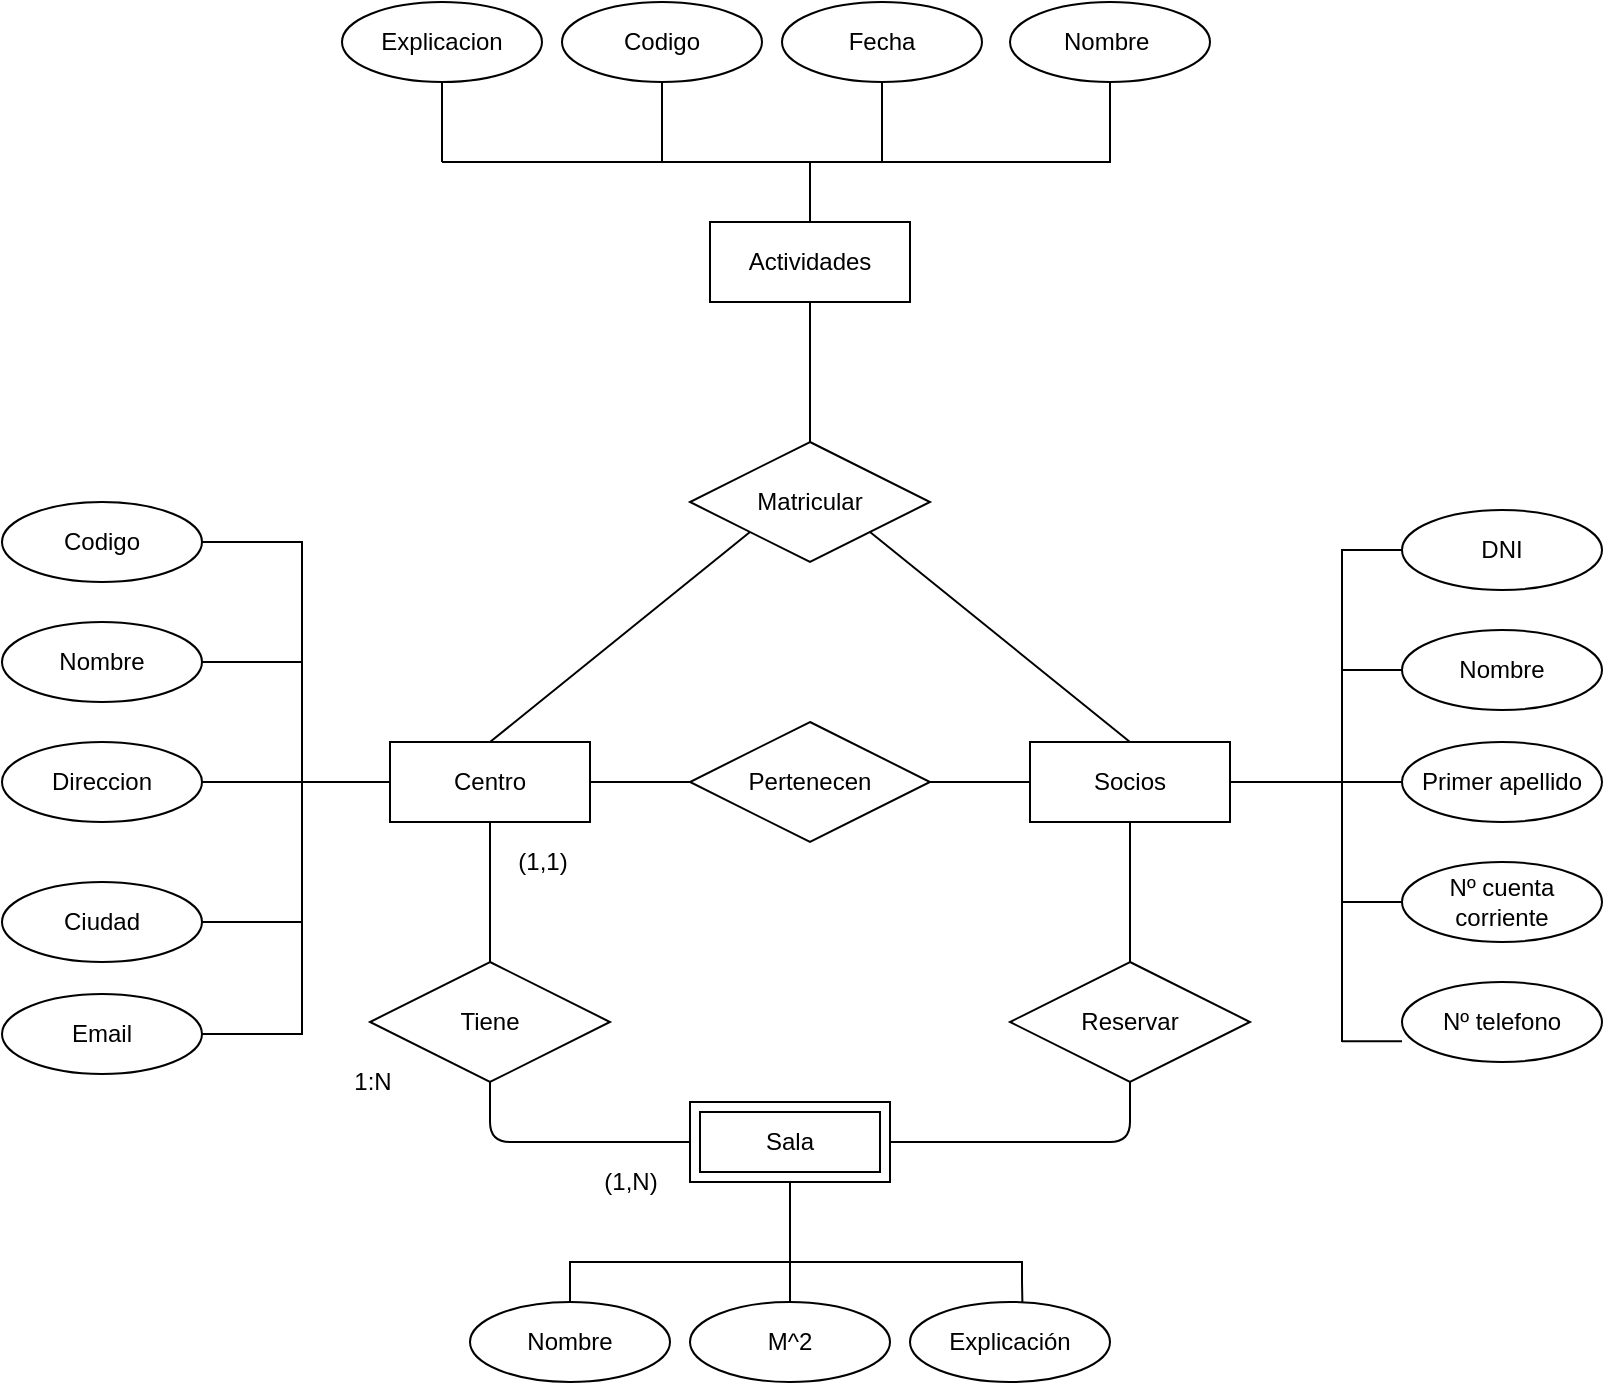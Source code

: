 <mxfile>
    <diagram id="uwDAyx2zGOLVcvEhgmtq" name="Página-1">
        <mxGraphModel dx="1223" dy="1817" grid="1" gridSize="10" guides="1" tooltips="1" connect="1" arrows="1" fold="1" page="1" pageScale="1" pageWidth="827" pageHeight="1169" math="0" shadow="0">
            <root>
                <mxCell id="0"/>
                <mxCell id="1" parent="0"/>
                <mxCell id="3" value="Actividades" style="whiteSpace=wrap;html=1;align=center;" vertex="1" parent="1">
                    <mxGeometry x="364" y="-970" width="100" height="40" as="geometry"/>
                </mxCell>
                <mxCell id="5" value="" style="endArrow=none;html=1;entryX=0.5;entryY=1;entryDx=0;entryDy=0;exitX=0.5;exitY=0;exitDx=0;exitDy=0;" edge="1" parent="1" source="12" target="3">
                    <mxGeometry relative="1" as="geometry">
                        <mxPoint x="414" y="-510" as="sourcePoint"/>
                        <mxPoint x="504" y="-400" as="targetPoint"/>
                    </mxGeometry>
                </mxCell>
                <mxCell id="6" value="Centro" style="whiteSpace=wrap;html=1;align=center;" vertex="1" parent="1">
                    <mxGeometry x="204" y="-710" width="100" height="40" as="geometry"/>
                </mxCell>
                <mxCell id="9" value="" style="endArrow=none;html=1;entryX=0;entryY=1;entryDx=0;entryDy=0;exitX=0.5;exitY=0;exitDx=0;exitDy=0;startArrow=none;startFill=0;" edge="1" parent="1" source="6" target="12">
                    <mxGeometry relative="1" as="geometry">
                        <mxPoint x="114" y="-500" as="sourcePoint"/>
                        <mxPoint x="274" y="-500" as="targetPoint"/>
                    </mxGeometry>
                </mxCell>
                <mxCell id="10" value="Socios" style="whiteSpace=wrap;html=1;align=center;" vertex="1" parent="1">
                    <mxGeometry x="524" y="-710" width="100" height="40" as="geometry"/>
                </mxCell>
                <mxCell id="11" value="" style="endArrow=none;html=1;entryX=0.5;entryY=0;entryDx=0;entryDy=0;exitX=1;exitY=1;exitDx=0;exitDy=0;" edge="1" parent="1" source="12" target="10">
                    <mxGeometry relative="1" as="geometry">
                        <mxPoint x="444" y="-465" as="sourcePoint"/>
                        <mxPoint x="504" y="-500" as="targetPoint"/>
                    </mxGeometry>
                </mxCell>
                <mxCell id="12" value="Matricular" style="shape=rhombus;perimeter=rhombusPerimeter;whiteSpace=wrap;html=1;align=center;" vertex="1" parent="1">
                    <mxGeometry x="354" y="-860" width="120" height="60" as="geometry"/>
                </mxCell>
                <mxCell id="14" value="Tiene" style="shape=rhombus;perimeter=rhombusPerimeter;whiteSpace=wrap;html=1;align=center;" vertex="1" parent="1">
                    <mxGeometry x="194" y="-600" width="120" height="60" as="geometry"/>
                </mxCell>
                <mxCell id="15" value="" style="endArrow=none;html=1;entryX=0.5;entryY=1;entryDx=0;entryDy=0;exitX=0.5;exitY=0;exitDx=0;exitDy=0;" edge="1" parent="1" source="14" target="6">
                    <mxGeometry relative="1" as="geometry">
                        <mxPoint x="344" y="-530" as="sourcePoint"/>
                        <mxPoint x="504" y="-530" as="targetPoint"/>
                    </mxGeometry>
                </mxCell>
                <mxCell id="19" value="Sala" style="shape=ext;margin=3;double=1;whiteSpace=wrap;html=1;align=center;" vertex="1" parent="1">
                    <mxGeometry x="354" y="-530" width="100" height="40" as="geometry"/>
                </mxCell>
                <mxCell id="20" value="Reservar" style="shape=rhombus;perimeter=rhombusPerimeter;whiteSpace=wrap;html=1;align=center;" vertex="1" parent="1">
                    <mxGeometry x="514" y="-600" width="120" height="60" as="geometry"/>
                </mxCell>
                <mxCell id="22" value="" style="endArrow=none;html=1;entryX=0.5;entryY=1;entryDx=0;entryDy=0;exitX=0.5;exitY=0;exitDx=0;exitDy=0;" edge="1" parent="1" source="20" target="10">
                    <mxGeometry relative="1" as="geometry">
                        <mxPoint x="344" y="-630" as="sourcePoint"/>
                        <mxPoint x="504" y="-630" as="targetPoint"/>
                    </mxGeometry>
                </mxCell>
                <mxCell id="26" style="edgeStyle=orthogonalEdgeStyle;orthogonalLoop=1;jettySize=auto;html=1;entryX=0;entryY=0.5;entryDx=0;entryDy=0;startArrow=none;startFill=0;endArrow=none;endFill=0;" edge="1" parent="1" source="24" target="10">
                    <mxGeometry relative="1" as="geometry"/>
                </mxCell>
                <mxCell id="27" style="edgeStyle=orthogonalEdgeStyle;orthogonalLoop=1;jettySize=auto;html=1;entryX=1;entryY=0.5;entryDx=0;entryDy=0;startArrow=none;startFill=0;endArrow=none;endFill=0;" edge="1" parent="1" source="24" target="6">
                    <mxGeometry relative="1" as="geometry"/>
                </mxCell>
                <mxCell id="24" value="Pertenecen" style="shape=rhombus;perimeter=rhombusPerimeter;whiteSpace=wrap;html=1;align=center;" vertex="1" parent="1">
                    <mxGeometry x="354" y="-720" width="120" height="60" as="geometry"/>
                </mxCell>
                <mxCell id="29" value="" style="endArrow=none;html=1;exitX=0.5;exitY=1;exitDx=0;exitDy=0;entryX=0;entryY=0.5;entryDx=0;entryDy=0;" edge="1" parent="1" source="14" target="19">
                    <mxGeometry relative="1" as="geometry">
                        <mxPoint x="180" y="-470" as="sourcePoint"/>
                        <mxPoint x="350" y="-510" as="targetPoint"/>
                        <Array as="points">
                            <mxPoint x="254" y="-510"/>
                        </Array>
                    </mxGeometry>
                </mxCell>
                <mxCell id="30" value="" style="endArrow=none;html=1;entryX=0.5;entryY=1;entryDx=0;entryDy=0;exitX=1;exitY=0.5;exitDx=0;exitDy=0;" edge="1" parent="1" source="19" target="20">
                    <mxGeometry relative="1" as="geometry">
                        <mxPoint x="494" y="-490" as="sourcePoint"/>
                        <mxPoint x="610" y="-530" as="targetPoint"/>
                        <Array as="points">
                            <mxPoint x="574" y="-510"/>
                        </Array>
                    </mxGeometry>
                </mxCell>
                <mxCell id="32" value="Nombre&amp;nbsp;" style="ellipse;whiteSpace=wrap;html=1;align=center;" vertex="1" parent="1">
                    <mxGeometry x="514" y="-1080" width="100" height="40" as="geometry"/>
                </mxCell>
                <mxCell id="33" value="Explicacion" style="ellipse;whiteSpace=wrap;html=1;align=center;" vertex="1" parent="1">
                    <mxGeometry x="180" y="-1080" width="100" height="40" as="geometry"/>
                </mxCell>
                <mxCell id="34" value="Fecha" style="ellipse;whiteSpace=wrap;html=1;align=center;" vertex="1" parent="1">
                    <mxGeometry x="400" y="-1080" width="100" height="40" as="geometry"/>
                </mxCell>
                <mxCell id="39" value="Nombre" style="ellipse;whiteSpace=wrap;html=1;align=center;" vertex="1" parent="1">
                    <mxGeometry x="10" y="-770" width="100" height="40" as="geometry"/>
                </mxCell>
                <mxCell id="40" value="Direccion" style="ellipse;whiteSpace=wrap;html=1;align=center;" vertex="1" parent="1">
                    <mxGeometry x="10" y="-710" width="100" height="40" as="geometry"/>
                </mxCell>
                <mxCell id="41" value="Ciudad" style="ellipse;whiteSpace=wrap;html=1;align=center;" vertex="1" parent="1">
                    <mxGeometry x="10" y="-640" width="100" height="40" as="geometry"/>
                </mxCell>
                <mxCell id="43" value="Codigo" style="ellipse;whiteSpace=wrap;html=1;align=center;" vertex="1" parent="1">
                    <mxGeometry x="290" y="-1080" width="100" height="40" as="geometry"/>
                </mxCell>
                <mxCell id="44" value="Codigo" style="ellipse;whiteSpace=wrap;html=1;align=center;" vertex="1" parent="1">
                    <mxGeometry x="10" y="-830" width="100" height="40" as="geometry"/>
                </mxCell>
                <mxCell id="45" value="Email" style="ellipse;whiteSpace=wrap;html=1;align=center;" vertex="1" parent="1">
                    <mxGeometry x="10" y="-584" width="100" height="40" as="geometry"/>
                </mxCell>
                <mxCell id="47" value="" style="endArrow=none;html=1;rounded=0;exitX=1;exitY=0.5;exitDx=0;exitDy=0;" edge="1" parent="1" source="39">
                    <mxGeometry relative="1" as="geometry">
                        <mxPoint x="350" y="-760" as="sourcePoint"/>
                        <mxPoint x="160" y="-750" as="targetPoint"/>
                    </mxGeometry>
                </mxCell>
                <mxCell id="49" value="" style="endArrow=none;html=1;rounded=0;exitX=1;exitY=0.5;exitDx=0;exitDy=0;entryX=0;entryY=0.5;entryDx=0;entryDy=0;" edge="1" parent="1" source="40" target="6">
                    <mxGeometry relative="1" as="geometry">
                        <mxPoint x="380" y="-640" as="sourcePoint"/>
                        <mxPoint x="190" y="-710" as="targetPoint"/>
                    </mxGeometry>
                </mxCell>
                <mxCell id="50" value="" style="endArrow=none;html=1;rounded=0;exitX=1;exitY=0.5;exitDx=0;exitDy=0;" edge="1" parent="1" source="41">
                    <mxGeometry relative="1" as="geometry">
                        <mxPoint x="380" y="-640" as="sourcePoint"/>
                        <mxPoint x="160" y="-690" as="targetPoint"/>
                        <Array as="points">
                            <mxPoint x="160" y="-620"/>
                        </Array>
                    </mxGeometry>
                </mxCell>
                <mxCell id="51" value="" style="endArrow=none;html=1;rounded=0;exitX=1;exitY=0.5;exitDx=0;exitDy=0;" edge="1" parent="1" source="45">
                    <mxGeometry relative="1" as="geometry">
                        <mxPoint x="380" y="-640" as="sourcePoint"/>
                        <mxPoint x="160" y="-690" as="targetPoint"/>
                        <Array as="points">
                            <mxPoint x="160" y="-564"/>
                        </Array>
                    </mxGeometry>
                </mxCell>
                <mxCell id="53" value="" style="endArrow=none;html=1;rounded=0;exitX=1;exitY=0.5;exitDx=0;exitDy=0;" edge="1" parent="1" source="44">
                    <mxGeometry relative="1" as="geometry">
                        <mxPoint x="210" y="-750" as="sourcePoint"/>
                        <mxPoint x="160" y="-690" as="targetPoint"/>
                        <Array as="points">
                            <mxPoint x="160" y="-810"/>
                        </Array>
                    </mxGeometry>
                </mxCell>
                <mxCell id="54" value="" style="endArrow=none;html=1;rounded=0;entryX=0.5;entryY=0;entryDx=0;entryDy=0;" edge="1" parent="1" target="3">
                    <mxGeometry relative="1" as="geometry">
                        <mxPoint x="414" y="-1000" as="sourcePoint"/>
                        <mxPoint x="380" y="-990" as="targetPoint"/>
                    </mxGeometry>
                </mxCell>
                <mxCell id="55" value="" style="endArrow=none;html=1;rounded=0;" edge="1" parent="1">
                    <mxGeometry relative="1" as="geometry">
                        <mxPoint x="230" y="-1000" as="sourcePoint"/>
                        <mxPoint x="560" y="-1000" as="targetPoint"/>
                    </mxGeometry>
                </mxCell>
                <mxCell id="56" value="" style="endArrow=none;html=1;rounded=0;entryX=0.5;entryY=1;entryDx=0;entryDy=0;" edge="1" parent="1" target="33">
                    <mxGeometry relative="1" as="geometry">
                        <mxPoint x="230" y="-1000" as="sourcePoint"/>
                        <mxPoint x="410" y="-1010" as="targetPoint"/>
                    </mxGeometry>
                </mxCell>
                <mxCell id="57" value="" style="endArrow=none;html=1;rounded=0;entryX=0.5;entryY=1;entryDx=0;entryDy=0;" edge="1" parent="1" target="43">
                    <mxGeometry relative="1" as="geometry">
                        <mxPoint x="340" y="-1000" as="sourcePoint"/>
                        <mxPoint x="410" y="-1010" as="targetPoint"/>
                    </mxGeometry>
                </mxCell>
                <mxCell id="58" value="" style="endArrow=none;html=1;rounded=0;entryX=0.5;entryY=1;entryDx=0;entryDy=0;" edge="1" parent="1" target="32">
                    <mxGeometry relative="1" as="geometry">
                        <mxPoint x="560" y="-1000" as="sourcePoint"/>
                        <mxPoint x="410" y="-1010" as="targetPoint"/>
                        <Array as="points">
                            <mxPoint x="564" y="-1000"/>
                            <mxPoint x="564" y="-1010"/>
                            <mxPoint x="564" y="-1020"/>
                        </Array>
                    </mxGeometry>
                </mxCell>
                <mxCell id="59" value="" style="endArrow=none;html=1;rounded=0;entryX=0.5;entryY=1;entryDx=0;entryDy=0;" edge="1" parent="1" target="34">
                    <mxGeometry relative="1" as="geometry">
                        <mxPoint x="450" y="-1000" as="sourcePoint"/>
                        <mxPoint x="430" y="-1020" as="targetPoint"/>
                    </mxGeometry>
                </mxCell>
                <mxCell id="60" value="(1,N)" style="text;html=1;align=center;verticalAlign=middle;resizable=0;points=[];autosize=1;strokeColor=none;" vertex="1" parent="1">
                    <mxGeometry x="304" y="-500" width="40" height="20" as="geometry"/>
                </mxCell>
                <mxCell id="61" value="(1,1)" style="text;html=1;align=center;verticalAlign=middle;resizable=0;points=[];autosize=1;strokeColor=none;" vertex="1" parent="1">
                    <mxGeometry x="260" y="-660" width="40" height="20" as="geometry"/>
                </mxCell>
                <mxCell id="63" value="1:N" style="text;html=1;align=center;verticalAlign=middle;resizable=0;points=[];autosize=1;strokeColor=none;" vertex="1" parent="1">
                    <mxGeometry x="180" y="-550" width="30" height="20" as="geometry"/>
                </mxCell>
                <mxCell id="64" value="Nombre" style="ellipse;whiteSpace=wrap;html=1;align=center;direction=east;" vertex="1" parent="1">
                    <mxGeometry x="710" y="-766" width="100" height="40" as="geometry"/>
                </mxCell>
                <mxCell id="65" value="Primer apellido" style="ellipse;whiteSpace=wrap;html=1;align=center;direction=east;" vertex="1" parent="1">
                    <mxGeometry x="710" y="-710" width="100" height="40" as="geometry"/>
                </mxCell>
                <mxCell id="66" value="Nº cuenta corriente" style="ellipse;whiteSpace=wrap;html=1;align=center;direction=east;" vertex="1" parent="1">
                    <mxGeometry x="710" y="-650" width="100" height="40" as="geometry"/>
                </mxCell>
                <mxCell id="67" value="DNI" style="ellipse;whiteSpace=wrap;html=1;align=center;direction=east;" vertex="1" parent="1">
                    <mxGeometry x="710" y="-826" width="100" height="40" as="geometry"/>
                </mxCell>
                <mxCell id="68" value="Nº telefono" style="ellipse;whiteSpace=wrap;html=1;align=center;direction=east;" vertex="1" parent="1">
                    <mxGeometry x="710" y="-590" width="100" height="40" as="geometry"/>
                </mxCell>
                <mxCell id="73" value="" style="endArrow=none;html=1;rounded=0;" edge="1" parent="1">
                    <mxGeometry relative="1" as="geometry">
                        <mxPoint x="680" y="-800" as="sourcePoint"/>
                        <mxPoint x="680" y="-560" as="targetPoint"/>
                    </mxGeometry>
                </mxCell>
                <mxCell id="74" value="" style="endArrow=none;html=1;rounded=0;entryX=0;entryY=0.5;entryDx=0;entryDy=0;" edge="1" parent="1" target="67">
                    <mxGeometry relative="1" as="geometry">
                        <mxPoint x="680" y="-800" as="sourcePoint"/>
                        <mxPoint x="700" y="-700" as="targetPoint"/>
                        <Array as="points">
                            <mxPoint x="680" y="-806"/>
                            <mxPoint x="690" y="-806"/>
                            <mxPoint x="700" y="-806"/>
                        </Array>
                    </mxGeometry>
                </mxCell>
                <mxCell id="75" value="" style="endArrow=none;html=1;rounded=0;entryX=0;entryY=0.5;entryDx=0;entryDy=0;" edge="1" parent="1" target="64">
                    <mxGeometry relative="1" as="geometry">
                        <mxPoint x="680" y="-746" as="sourcePoint"/>
                        <mxPoint x="690" y="-700" as="targetPoint"/>
                    </mxGeometry>
                </mxCell>
                <mxCell id="76" value="" style="endArrow=none;html=1;rounded=0;entryX=0;entryY=0.5;entryDx=0;entryDy=0;" edge="1" parent="1" target="65">
                    <mxGeometry relative="1" as="geometry">
                        <mxPoint x="680" y="-690" as="sourcePoint"/>
                        <mxPoint x="690" y="-640" as="targetPoint"/>
                    </mxGeometry>
                </mxCell>
                <mxCell id="86" value="" style="endArrow=none;html=1;rounded=0;entryX=0;entryY=0.5;entryDx=0;entryDy=0;" edge="1" parent="1" target="66">
                    <mxGeometry relative="1" as="geometry">
                        <mxPoint x="680" y="-630" as="sourcePoint"/>
                        <mxPoint x="720" y="-676" as="targetPoint"/>
                    </mxGeometry>
                </mxCell>
                <mxCell id="87" value="" style="endArrow=none;html=1;rounded=0;entryX=0;entryY=0.5;entryDx=0;entryDy=0;" edge="1" parent="1">
                    <mxGeometry relative="1" as="geometry">
                        <mxPoint x="680" y="-560.34" as="sourcePoint"/>
                        <mxPoint x="710" y="-560.34" as="targetPoint"/>
                    </mxGeometry>
                </mxCell>
                <mxCell id="88" value="" style="endArrow=none;html=1;rounded=0;entryX=1;entryY=0.5;entryDx=0;entryDy=0;" edge="1" parent="1" target="10">
                    <mxGeometry relative="1" as="geometry">
                        <mxPoint x="680" y="-690" as="sourcePoint"/>
                        <mxPoint x="850" y="-770" as="targetPoint"/>
                    </mxGeometry>
                </mxCell>
                <mxCell id="89" value="Nombre" style="ellipse;whiteSpace=wrap;html=1;align=center;" vertex="1" parent="1">
                    <mxGeometry x="244" y="-430" width="100" height="40" as="geometry"/>
                </mxCell>
                <mxCell id="90" value="M^2" style="ellipse;whiteSpace=wrap;html=1;align=center;" vertex="1" parent="1">
                    <mxGeometry x="354" y="-430" width="100" height="40" as="geometry"/>
                </mxCell>
                <mxCell id="91" value="Explicación" style="ellipse;whiteSpace=wrap;html=1;align=center;" vertex="1" parent="1">
                    <mxGeometry x="464" y="-430" width="100" height="40" as="geometry"/>
                </mxCell>
                <mxCell id="92" value="" style="endArrow=none;html=1;rounded=0;entryX=0.5;entryY=1;entryDx=0;entryDy=0;" edge="1" parent="1" target="19">
                    <mxGeometry relative="1" as="geometry">
                        <mxPoint x="404" y="-450" as="sourcePoint"/>
                        <mxPoint x="470" y="-450" as="targetPoint"/>
                    </mxGeometry>
                </mxCell>
                <mxCell id="93" value="" style="endArrow=none;html=1;rounded=0;" edge="1" parent="1">
                    <mxGeometry relative="1" as="geometry">
                        <mxPoint x="300" y="-450" as="sourcePoint"/>
                        <mxPoint x="510" y="-450" as="targetPoint"/>
                    </mxGeometry>
                </mxCell>
                <mxCell id="94" value="" style="endArrow=none;html=1;rounded=0;exitX=0.5;exitY=0;exitDx=0;exitDy=0;" edge="1" parent="1" source="89">
                    <mxGeometry relative="1" as="geometry">
                        <mxPoint x="240" y="-420" as="sourcePoint"/>
                        <mxPoint x="300" y="-450" as="targetPoint"/>
                        <Array as="points">
                            <mxPoint x="294" y="-450"/>
                        </Array>
                    </mxGeometry>
                </mxCell>
                <mxCell id="95" value="" style="endArrow=none;html=1;rounded=0;exitX=0.5;exitY=0;exitDx=0;exitDy=0;" edge="1" parent="1" source="90">
                    <mxGeometry relative="1" as="geometry">
                        <mxPoint x="320" y="-440" as="sourcePoint"/>
                        <mxPoint x="404" y="-450" as="targetPoint"/>
                    </mxGeometry>
                </mxCell>
                <mxCell id="97" value="" style="endArrow=none;html=1;rounded=0;exitX=0.562;exitY=0.003;exitDx=0;exitDy=0;exitPerimeter=0;" edge="1" parent="1" source="91">
                    <mxGeometry relative="1" as="geometry">
                        <mxPoint x="404" y="-460" as="sourcePoint"/>
                        <mxPoint x="510" y="-450" as="targetPoint"/>
                        <Array as="points">
                            <mxPoint x="520" y="-440"/>
                            <mxPoint x="520" y="-450"/>
                        </Array>
                    </mxGeometry>
                </mxCell>
            </root>
        </mxGraphModel>
    </diagram>
</mxfile>